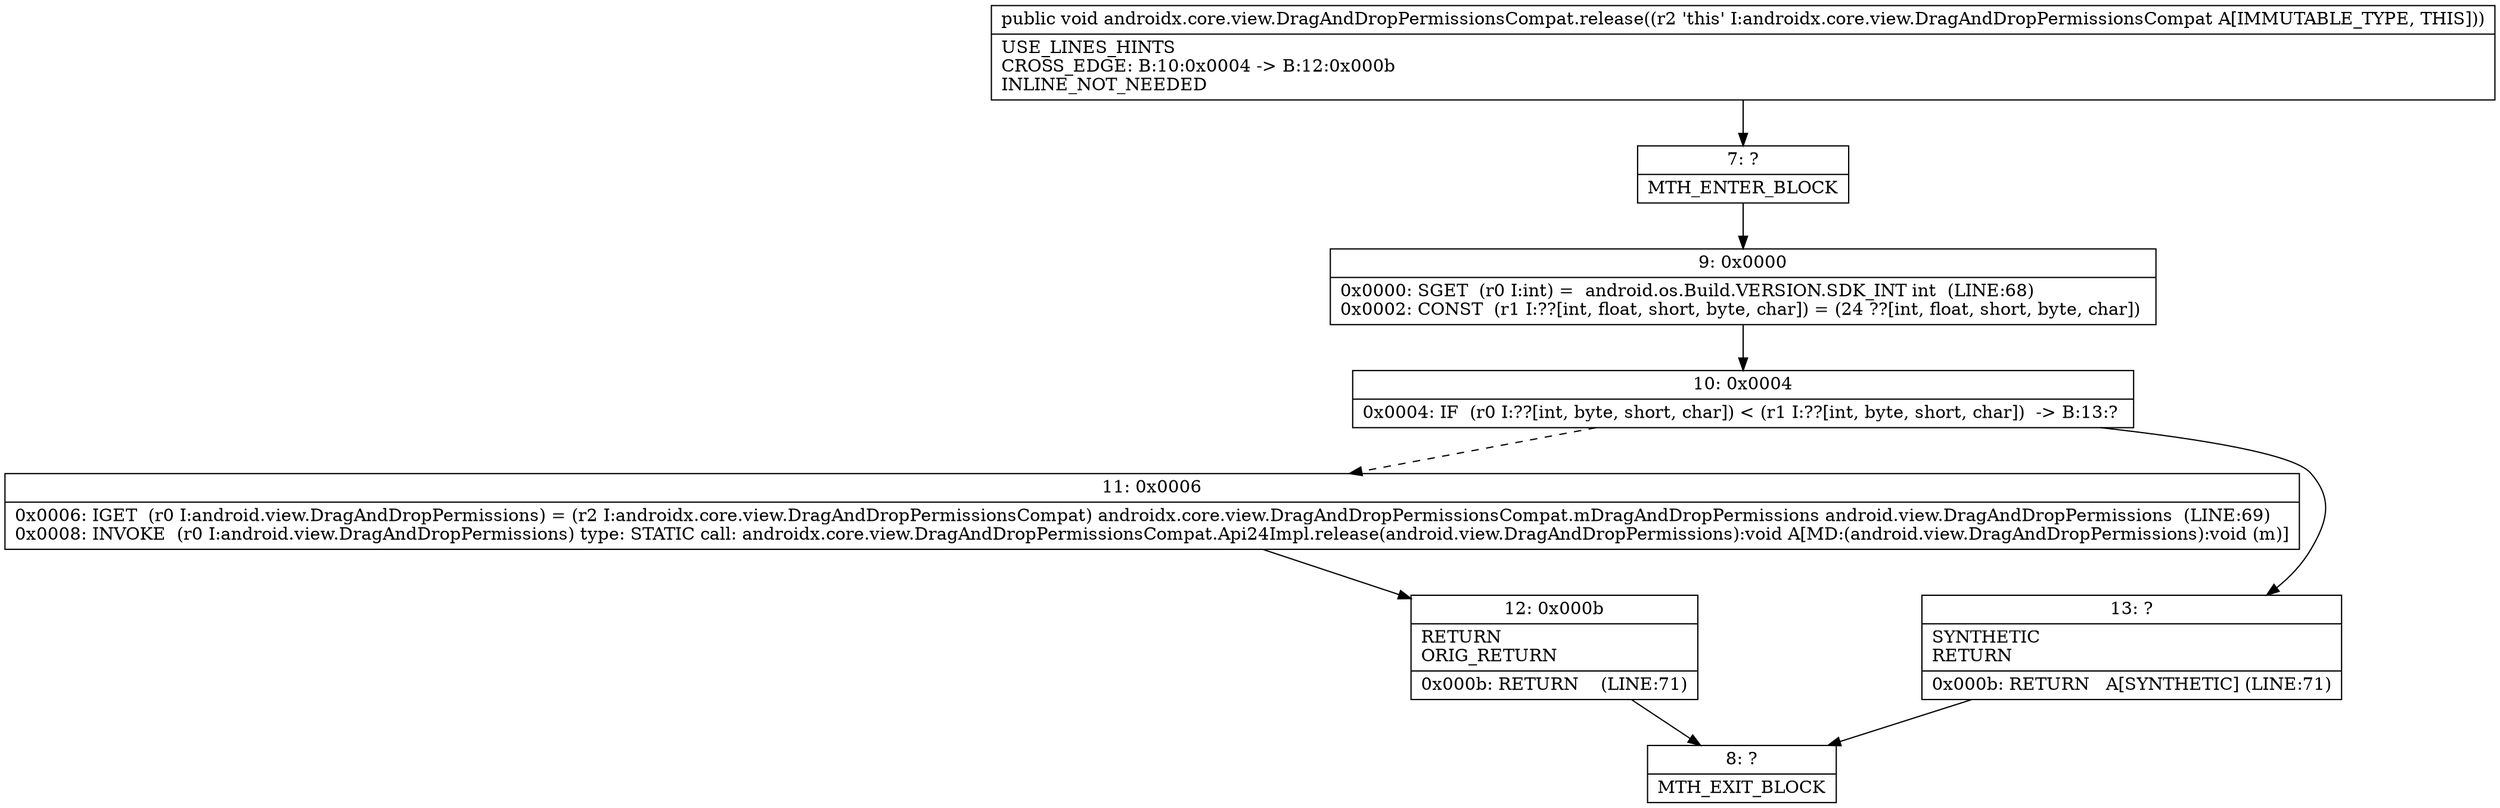 digraph "CFG forandroidx.core.view.DragAndDropPermissionsCompat.release()V" {
Node_7 [shape=record,label="{7\:\ ?|MTH_ENTER_BLOCK\l}"];
Node_9 [shape=record,label="{9\:\ 0x0000|0x0000: SGET  (r0 I:int) =  android.os.Build.VERSION.SDK_INT int  (LINE:68)\l0x0002: CONST  (r1 I:??[int, float, short, byte, char]) = (24 ??[int, float, short, byte, char]) \l}"];
Node_10 [shape=record,label="{10\:\ 0x0004|0x0004: IF  (r0 I:??[int, byte, short, char]) \< (r1 I:??[int, byte, short, char])  \-\> B:13:? \l}"];
Node_11 [shape=record,label="{11\:\ 0x0006|0x0006: IGET  (r0 I:android.view.DragAndDropPermissions) = (r2 I:androidx.core.view.DragAndDropPermissionsCompat) androidx.core.view.DragAndDropPermissionsCompat.mDragAndDropPermissions android.view.DragAndDropPermissions  (LINE:69)\l0x0008: INVOKE  (r0 I:android.view.DragAndDropPermissions) type: STATIC call: androidx.core.view.DragAndDropPermissionsCompat.Api24Impl.release(android.view.DragAndDropPermissions):void A[MD:(android.view.DragAndDropPermissions):void (m)]\l}"];
Node_12 [shape=record,label="{12\:\ 0x000b|RETURN\lORIG_RETURN\l|0x000b: RETURN    (LINE:71)\l}"];
Node_8 [shape=record,label="{8\:\ ?|MTH_EXIT_BLOCK\l}"];
Node_13 [shape=record,label="{13\:\ ?|SYNTHETIC\lRETURN\l|0x000b: RETURN   A[SYNTHETIC] (LINE:71)\l}"];
MethodNode[shape=record,label="{public void androidx.core.view.DragAndDropPermissionsCompat.release((r2 'this' I:androidx.core.view.DragAndDropPermissionsCompat A[IMMUTABLE_TYPE, THIS]))  | USE_LINES_HINTS\lCROSS_EDGE: B:10:0x0004 \-\> B:12:0x000b\lINLINE_NOT_NEEDED\l}"];
MethodNode -> Node_7;Node_7 -> Node_9;
Node_9 -> Node_10;
Node_10 -> Node_11[style=dashed];
Node_10 -> Node_13;
Node_11 -> Node_12;
Node_12 -> Node_8;
Node_13 -> Node_8;
}


